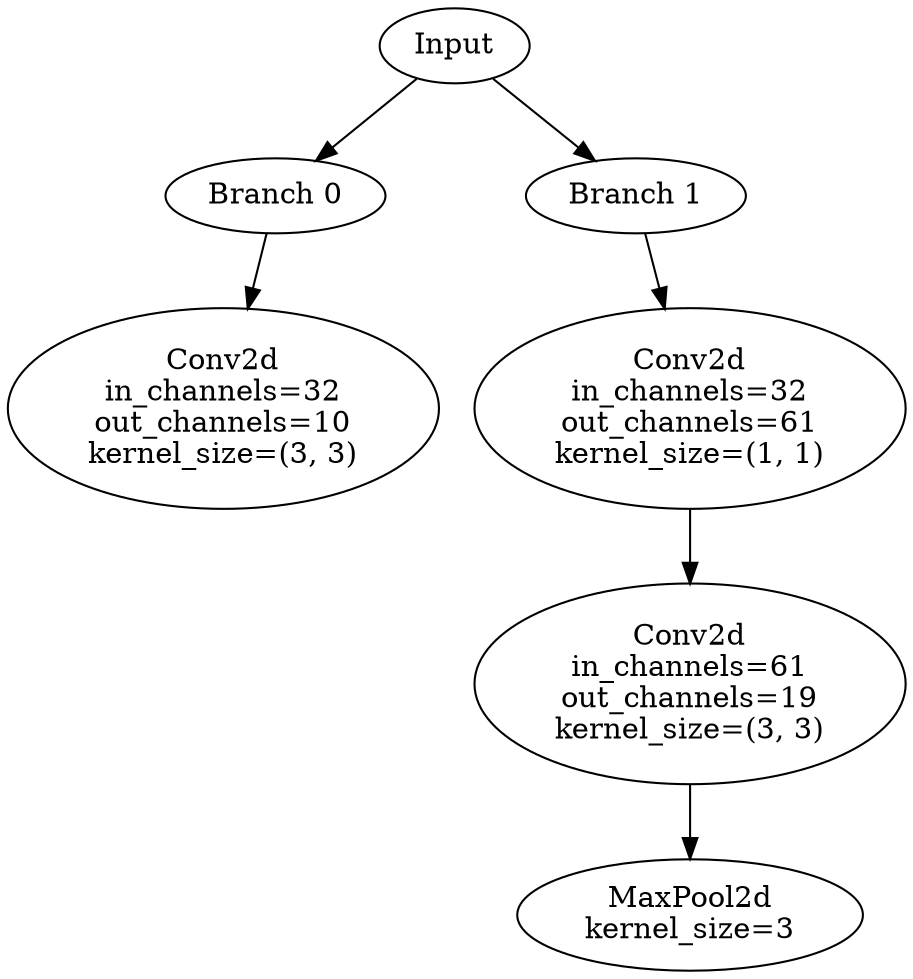 // Inception Module - Coral 76
digraph {
	Input [label=Input]
	Branch_0 [label="Branch 0"]
	Input -> Branch_0
	Branch_0_Layer_0 [label="Conv2d
in_channels=32
out_channels=10
kernel_size=(3, 3)"]
	Branch_0 -> Branch_0_Layer_0
	Branch_1 [label="Branch 1"]
	Input -> Branch_1
	Branch_1_Layer_0 [label="Conv2d
in_channels=32
out_channels=61
kernel_size=(1, 1)"]
	Branch_1 -> Branch_1_Layer_0
	Branch_1_Layer_1 [label="Conv2d
in_channels=61
out_channels=19
kernel_size=(3, 3)"]
	Branch_1_Layer_0 -> Branch_1_Layer_1
	Branch_1_Layer_2 [label="MaxPool2d
kernel_size=3"]
	Branch_1_Layer_1 -> Branch_1_Layer_2
}
